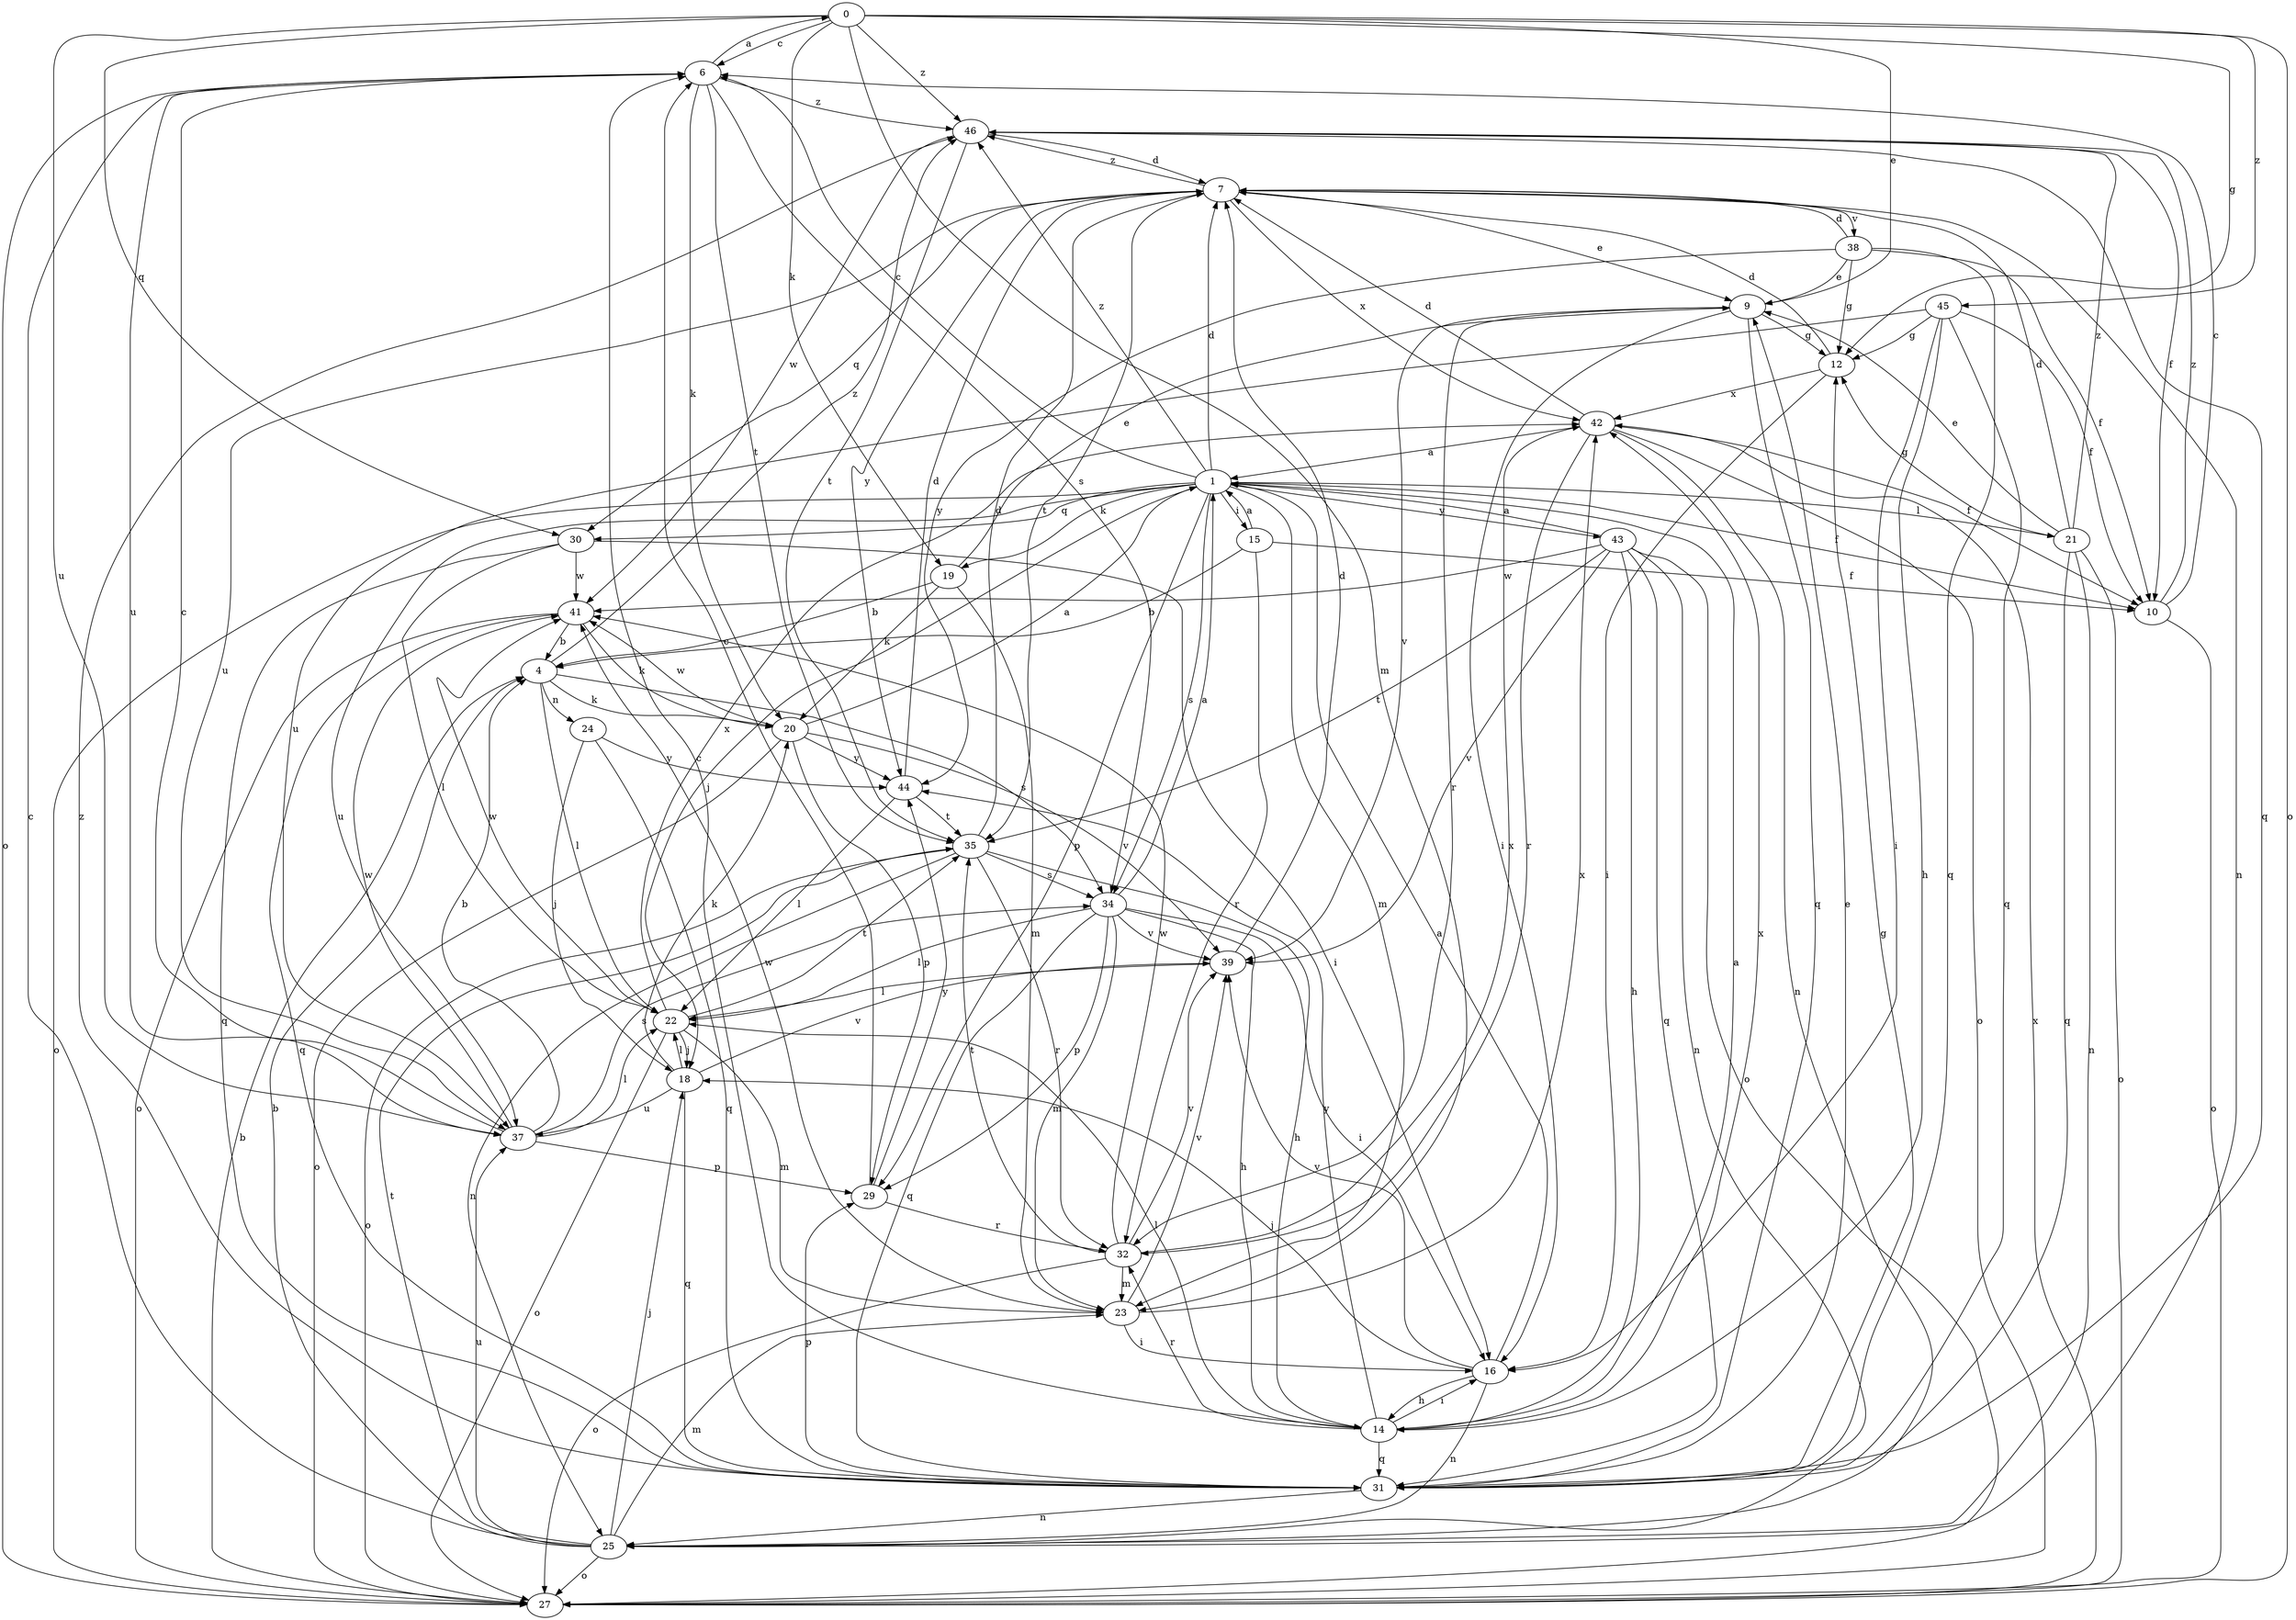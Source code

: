 strict digraph  {
0;
1;
4;
6;
7;
9;
10;
12;
14;
15;
16;
18;
19;
20;
21;
22;
23;
24;
25;
27;
29;
30;
31;
32;
34;
35;
37;
38;
39;
41;
42;
43;
44;
45;
46;
0 -> 6  [label=c];
0 -> 9  [label=e];
0 -> 12  [label=g];
0 -> 19  [label=k];
0 -> 23  [label=m];
0 -> 27  [label=o];
0 -> 30  [label=q];
0 -> 37  [label=u];
0 -> 45  [label=z];
0 -> 46  [label=z];
1 -> 6  [label=c];
1 -> 7  [label=d];
1 -> 10  [label=f];
1 -> 15  [label=i];
1 -> 18  [label=j];
1 -> 19  [label=k];
1 -> 21  [label=l];
1 -> 23  [label=m];
1 -> 27  [label=o];
1 -> 29  [label=p];
1 -> 30  [label=q];
1 -> 34  [label=s];
1 -> 37  [label=u];
1 -> 43  [label=y];
1 -> 46  [label=z];
4 -> 20  [label=k];
4 -> 22  [label=l];
4 -> 24  [label=n];
4 -> 34  [label=s];
4 -> 46  [label=z];
6 -> 0  [label=a];
6 -> 20  [label=k];
6 -> 27  [label=o];
6 -> 34  [label=s];
6 -> 35  [label=t];
6 -> 37  [label=u];
6 -> 46  [label=z];
7 -> 9  [label=e];
7 -> 25  [label=n];
7 -> 30  [label=q];
7 -> 35  [label=t];
7 -> 37  [label=u];
7 -> 38  [label=v];
7 -> 42  [label=x];
7 -> 44  [label=y];
7 -> 46  [label=z];
9 -> 12  [label=g];
9 -> 16  [label=i];
9 -> 31  [label=q];
9 -> 32  [label=r];
9 -> 39  [label=v];
10 -> 6  [label=c];
10 -> 27  [label=o];
10 -> 46  [label=z];
12 -> 7  [label=d];
12 -> 16  [label=i];
12 -> 42  [label=x];
14 -> 1  [label=a];
14 -> 6  [label=c];
14 -> 16  [label=i];
14 -> 22  [label=l];
14 -> 31  [label=q];
14 -> 32  [label=r];
14 -> 42  [label=x];
14 -> 44  [label=y];
15 -> 1  [label=a];
15 -> 4  [label=b];
15 -> 10  [label=f];
15 -> 32  [label=r];
16 -> 1  [label=a];
16 -> 14  [label=h];
16 -> 18  [label=j];
16 -> 25  [label=n];
16 -> 39  [label=v];
18 -> 20  [label=k];
18 -> 22  [label=l];
18 -> 31  [label=q];
18 -> 37  [label=u];
18 -> 39  [label=v];
19 -> 4  [label=b];
19 -> 9  [label=e];
19 -> 20  [label=k];
19 -> 23  [label=m];
20 -> 1  [label=a];
20 -> 27  [label=o];
20 -> 29  [label=p];
20 -> 39  [label=v];
20 -> 41  [label=w];
20 -> 44  [label=y];
21 -> 7  [label=d];
21 -> 9  [label=e];
21 -> 12  [label=g];
21 -> 25  [label=n];
21 -> 27  [label=o];
21 -> 31  [label=q];
21 -> 46  [label=z];
22 -> 18  [label=j];
22 -> 23  [label=m];
22 -> 27  [label=o];
22 -> 35  [label=t];
22 -> 41  [label=w];
22 -> 42  [label=x];
23 -> 16  [label=i];
23 -> 39  [label=v];
23 -> 41  [label=w];
23 -> 42  [label=x];
24 -> 18  [label=j];
24 -> 31  [label=q];
24 -> 44  [label=y];
25 -> 4  [label=b];
25 -> 6  [label=c];
25 -> 18  [label=j];
25 -> 23  [label=m];
25 -> 27  [label=o];
25 -> 35  [label=t];
25 -> 37  [label=u];
27 -> 4  [label=b];
27 -> 42  [label=x];
29 -> 6  [label=c];
29 -> 32  [label=r];
29 -> 44  [label=y];
30 -> 16  [label=i];
30 -> 22  [label=l];
30 -> 31  [label=q];
30 -> 41  [label=w];
31 -> 9  [label=e];
31 -> 12  [label=g];
31 -> 25  [label=n];
31 -> 29  [label=p];
31 -> 46  [label=z];
32 -> 23  [label=m];
32 -> 27  [label=o];
32 -> 35  [label=t];
32 -> 39  [label=v];
32 -> 41  [label=w];
32 -> 42  [label=x];
34 -> 1  [label=a];
34 -> 14  [label=h];
34 -> 16  [label=i];
34 -> 22  [label=l];
34 -> 23  [label=m];
34 -> 29  [label=p];
34 -> 31  [label=q];
34 -> 39  [label=v];
35 -> 7  [label=d];
35 -> 14  [label=h];
35 -> 25  [label=n];
35 -> 27  [label=o];
35 -> 32  [label=r];
35 -> 34  [label=s];
37 -> 4  [label=b];
37 -> 6  [label=c];
37 -> 22  [label=l];
37 -> 29  [label=p];
37 -> 34  [label=s];
37 -> 41  [label=w];
38 -> 7  [label=d];
38 -> 9  [label=e];
38 -> 10  [label=f];
38 -> 12  [label=g];
38 -> 31  [label=q];
38 -> 44  [label=y];
39 -> 7  [label=d];
39 -> 22  [label=l];
41 -> 4  [label=b];
41 -> 20  [label=k];
41 -> 27  [label=o];
41 -> 31  [label=q];
42 -> 1  [label=a];
42 -> 7  [label=d];
42 -> 10  [label=f];
42 -> 25  [label=n];
42 -> 27  [label=o];
42 -> 32  [label=r];
43 -> 1  [label=a];
43 -> 14  [label=h];
43 -> 25  [label=n];
43 -> 27  [label=o];
43 -> 31  [label=q];
43 -> 35  [label=t];
43 -> 39  [label=v];
43 -> 41  [label=w];
44 -> 7  [label=d];
44 -> 22  [label=l];
44 -> 35  [label=t];
45 -> 10  [label=f];
45 -> 12  [label=g];
45 -> 14  [label=h];
45 -> 16  [label=i];
45 -> 31  [label=q];
45 -> 37  [label=u];
46 -> 7  [label=d];
46 -> 10  [label=f];
46 -> 31  [label=q];
46 -> 35  [label=t];
46 -> 41  [label=w];
}
